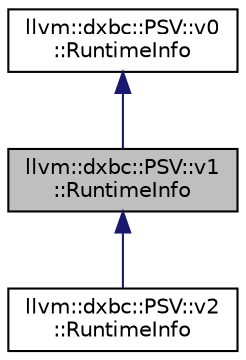 digraph "llvm::dxbc::PSV::v1::RuntimeInfo"
{
 // LATEX_PDF_SIZE
  bgcolor="transparent";
  edge [fontname="Helvetica",fontsize="10",labelfontname="Helvetica",labelfontsize="10"];
  node [fontname="Helvetica",fontsize="10",shape=record];
  Node1 [label="llvm::dxbc::PSV::v1\l::RuntimeInfo",height=0.2,width=0.4,color="black", fillcolor="grey75", style="filled", fontcolor="black",tooltip=" "];
  Node2 -> Node1 [dir="back",color="midnightblue",fontsize="10",style="solid",fontname="Helvetica"];
  Node2 [label="llvm::dxbc::PSV::v0\l::RuntimeInfo",height=0.2,width=0.4,color="black",URL="$structllvm_1_1dxbc_1_1PSV_1_1v0_1_1RuntimeInfo.html",tooltip=" "];
  Node1 -> Node3 [dir="back",color="midnightblue",fontsize="10",style="solid",fontname="Helvetica"];
  Node3 [label="llvm::dxbc::PSV::v2\l::RuntimeInfo",height=0.2,width=0.4,color="black",URL="$structllvm_1_1dxbc_1_1PSV_1_1v2_1_1RuntimeInfo.html",tooltip=" "];
}

